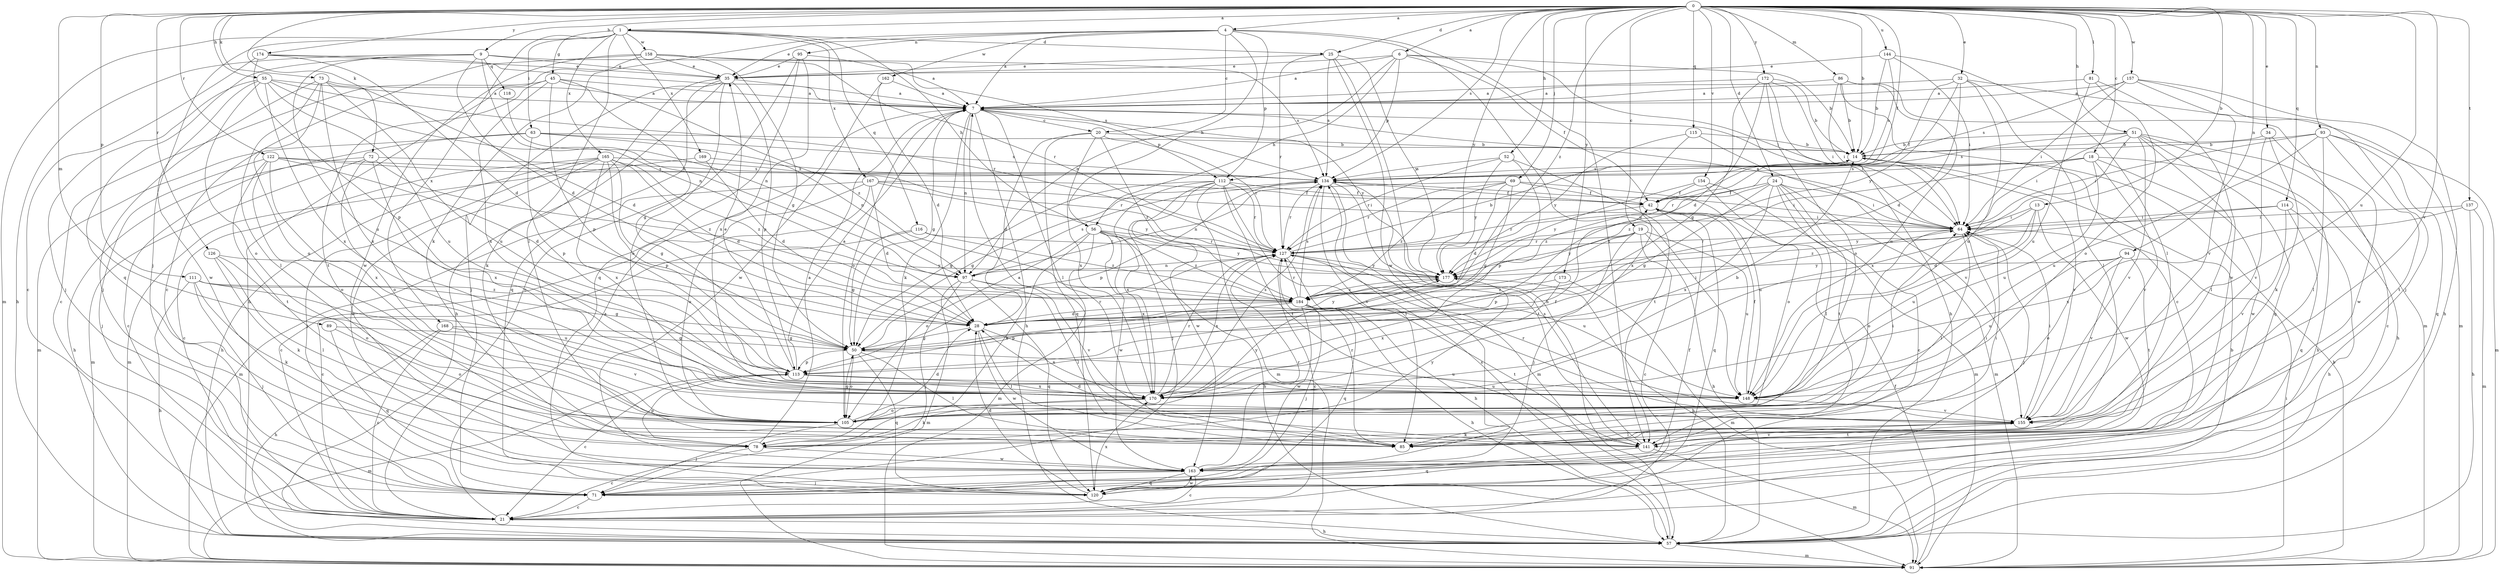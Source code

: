 strict digraph  {
0;
1;
4;
6;
7;
9;
13;
14;
18;
19;
20;
21;
24;
25;
28;
32;
34;
35;
42;
45;
50;
51;
52;
55;
56;
57;
63;
64;
69;
71;
72;
73;
78;
81;
85;
86;
89;
91;
93;
94;
95;
97;
105;
111;
112;
113;
114;
115;
116;
118;
120;
122;
126;
127;
134;
137;
141;
144;
148;
154;
155;
157;
158;
162;
163;
165;
167;
168;
169;
170;
172;
173;
174;
177;
184;
0 -> 1  [label=a];
0 -> 4  [label=a];
0 -> 6  [label=a];
0 -> 9  [label=b];
0 -> 13  [label=b];
0 -> 14  [label=b];
0 -> 18  [label=c];
0 -> 19  [label=c];
0 -> 24  [label=d];
0 -> 25  [label=d];
0 -> 32  [label=e];
0 -> 34  [label=e];
0 -> 42  [label=f];
0 -> 51  [label=h];
0 -> 52  [label=h];
0 -> 55  [label=h];
0 -> 69  [label=j];
0 -> 72  [label=k];
0 -> 73  [label=k];
0 -> 81  [label=l];
0 -> 86  [label=m];
0 -> 89  [label=m];
0 -> 93  [label=n];
0 -> 94  [label=n];
0 -> 111  [label=p];
0 -> 114  [label=q];
0 -> 115  [label=q];
0 -> 122  [label=r];
0 -> 126  [label=r];
0 -> 134  [label=s];
0 -> 137  [label=t];
0 -> 144  [label=u];
0 -> 148  [label=u];
0 -> 154  [label=v];
0 -> 155  [label=v];
0 -> 157  [label=w];
0 -> 172  [label=y];
0 -> 173  [label=y];
0 -> 174  [label=y];
0 -> 177  [label=y];
0 -> 184  [label=z];
1 -> 25  [label=d];
1 -> 45  [label=g];
1 -> 56  [label=h];
1 -> 63  [label=i];
1 -> 71  [label=j];
1 -> 85  [label=l];
1 -> 91  [label=m];
1 -> 116  [label=q];
1 -> 158  [label=w];
1 -> 165  [label=x];
1 -> 167  [label=x];
1 -> 168  [label=x];
1 -> 169  [label=x];
4 -> 7  [label=a];
4 -> 20  [label=c];
4 -> 35  [label=e];
4 -> 56  [label=h];
4 -> 78  [label=k];
4 -> 95  [label=n];
4 -> 112  [label=p];
4 -> 141  [label=t];
4 -> 148  [label=u];
4 -> 162  [label=w];
6 -> 7  [label=a];
6 -> 14  [label=b];
6 -> 35  [label=e];
6 -> 42  [label=f];
6 -> 56  [label=h];
6 -> 64  [label=i];
6 -> 97  [label=n];
6 -> 112  [label=p];
7 -> 20  [label=c];
7 -> 50  [label=g];
7 -> 57  [label=h];
7 -> 64  [label=i];
7 -> 78  [label=k];
7 -> 85  [label=l];
7 -> 97  [label=n];
7 -> 105  [label=o];
7 -> 112  [label=p];
7 -> 177  [label=y];
9 -> 28  [label=d];
9 -> 35  [label=e];
9 -> 57  [label=h];
9 -> 97  [label=n];
9 -> 118  [label=q];
9 -> 120  [label=q];
9 -> 134  [label=s];
9 -> 148  [label=u];
13 -> 28  [label=d];
13 -> 64  [label=i];
13 -> 148  [label=u];
13 -> 163  [label=w];
13 -> 177  [label=y];
14 -> 134  [label=s];
14 -> 155  [label=v];
18 -> 57  [label=h];
18 -> 127  [label=r];
18 -> 134  [label=s];
18 -> 148  [label=u];
18 -> 155  [label=v];
18 -> 163  [label=w];
18 -> 184  [label=z];
19 -> 21  [label=c];
19 -> 57  [label=h];
19 -> 71  [label=j];
19 -> 113  [label=p];
19 -> 127  [label=r];
19 -> 148  [label=u];
19 -> 177  [label=y];
20 -> 14  [label=b];
20 -> 28  [label=d];
20 -> 120  [label=q];
20 -> 127  [label=r];
20 -> 170  [label=x];
20 -> 184  [label=z];
21 -> 7  [label=a];
21 -> 57  [label=h];
24 -> 21  [label=c];
24 -> 42  [label=f];
24 -> 50  [label=g];
24 -> 64  [label=i];
24 -> 85  [label=l];
24 -> 91  [label=m];
24 -> 141  [label=t];
24 -> 170  [label=x];
24 -> 184  [label=z];
25 -> 35  [label=e];
25 -> 57  [label=h];
25 -> 127  [label=r];
25 -> 134  [label=s];
25 -> 163  [label=w];
25 -> 177  [label=y];
28 -> 50  [label=g];
28 -> 64  [label=i];
28 -> 85  [label=l];
28 -> 163  [label=w];
28 -> 170  [label=x];
28 -> 177  [label=y];
32 -> 7  [label=a];
32 -> 28  [label=d];
32 -> 42  [label=f];
32 -> 85  [label=l];
32 -> 91  [label=m];
32 -> 148  [label=u];
32 -> 177  [label=y];
34 -> 14  [label=b];
34 -> 78  [label=k];
34 -> 155  [label=v];
34 -> 163  [label=w];
35 -> 7  [label=a];
35 -> 57  [label=h];
35 -> 71  [label=j];
35 -> 78  [label=k];
35 -> 105  [label=o];
35 -> 113  [label=p];
35 -> 120  [label=q];
42 -> 64  [label=i];
42 -> 120  [label=q];
42 -> 127  [label=r];
45 -> 7  [label=a];
45 -> 21  [label=c];
45 -> 50  [label=g];
45 -> 113  [label=p];
45 -> 141  [label=t];
45 -> 170  [label=x];
45 -> 184  [label=z];
50 -> 85  [label=l];
50 -> 105  [label=o];
50 -> 113  [label=p];
50 -> 120  [label=q];
50 -> 127  [label=r];
50 -> 148  [label=u];
51 -> 14  [label=b];
51 -> 21  [label=c];
51 -> 57  [label=h];
51 -> 64  [label=i];
51 -> 85  [label=l];
51 -> 120  [label=q];
51 -> 134  [label=s];
51 -> 155  [label=v];
51 -> 170  [label=x];
52 -> 113  [label=p];
52 -> 127  [label=r];
52 -> 134  [label=s];
52 -> 141  [label=t];
52 -> 177  [label=y];
55 -> 7  [label=a];
55 -> 71  [label=j];
55 -> 97  [label=n];
55 -> 105  [label=o];
55 -> 127  [label=r];
55 -> 148  [label=u];
55 -> 163  [label=w];
55 -> 170  [label=x];
56 -> 57  [label=h];
56 -> 78  [label=k];
56 -> 91  [label=m];
56 -> 105  [label=o];
56 -> 127  [label=r];
56 -> 163  [label=w];
56 -> 170  [label=x];
56 -> 177  [label=y];
56 -> 184  [label=z];
57 -> 14  [label=b];
57 -> 91  [label=m];
57 -> 134  [label=s];
63 -> 14  [label=b];
63 -> 21  [label=c];
63 -> 91  [label=m];
63 -> 97  [label=n];
63 -> 113  [label=p];
63 -> 134  [label=s];
64 -> 7  [label=a];
64 -> 71  [label=j];
64 -> 85  [label=l];
64 -> 105  [label=o];
64 -> 127  [label=r];
69 -> 28  [label=d];
69 -> 42  [label=f];
69 -> 50  [label=g];
69 -> 97  [label=n];
69 -> 127  [label=r];
69 -> 148  [label=u];
69 -> 184  [label=z];
71 -> 21  [label=c];
71 -> 42  [label=f];
72 -> 57  [label=h];
72 -> 91  [label=m];
72 -> 105  [label=o];
72 -> 134  [label=s];
72 -> 170  [label=x];
72 -> 184  [label=z];
73 -> 7  [label=a];
73 -> 28  [label=d];
73 -> 71  [label=j];
73 -> 85  [label=l];
73 -> 105  [label=o];
73 -> 148  [label=u];
73 -> 170  [label=x];
78 -> 7  [label=a];
78 -> 21  [label=c];
78 -> 113  [label=p];
78 -> 163  [label=w];
78 -> 177  [label=y];
81 -> 7  [label=a];
81 -> 105  [label=o];
81 -> 148  [label=u];
81 -> 163  [label=w];
85 -> 7  [label=a];
85 -> 64  [label=i];
85 -> 127  [label=r];
86 -> 7  [label=a];
86 -> 14  [label=b];
86 -> 21  [label=c];
86 -> 64  [label=i];
86 -> 91  [label=m];
86 -> 148  [label=u];
89 -> 50  [label=g];
89 -> 105  [label=o];
89 -> 120  [label=q];
91 -> 14  [label=b];
91 -> 42  [label=f];
91 -> 64  [label=i];
93 -> 14  [label=b];
93 -> 64  [label=i];
93 -> 85  [label=l];
93 -> 91  [label=m];
93 -> 120  [label=q];
93 -> 141  [label=t];
93 -> 148  [label=u];
94 -> 105  [label=o];
94 -> 141  [label=t];
94 -> 148  [label=u];
94 -> 155  [label=v];
94 -> 177  [label=y];
95 -> 7  [label=a];
95 -> 21  [label=c];
95 -> 35  [label=e];
95 -> 120  [label=q];
95 -> 170  [label=x];
97 -> 71  [label=j];
97 -> 85  [label=l];
97 -> 91  [label=m];
97 -> 120  [label=q];
97 -> 134  [label=s];
97 -> 155  [label=v];
105 -> 28  [label=d];
105 -> 50  [label=g];
105 -> 64  [label=i];
105 -> 71  [label=j];
105 -> 177  [label=y];
111 -> 50  [label=g];
111 -> 57  [label=h];
111 -> 71  [label=j];
111 -> 78  [label=k];
111 -> 148  [label=u];
111 -> 184  [label=z];
112 -> 42  [label=f];
112 -> 50  [label=g];
112 -> 71  [label=j];
112 -> 91  [label=m];
112 -> 127  [label=r];
112 -> 141  [label=t];
112 -> 155  [label=v];
112 -> 163  [label=w];
112 -> 170  [label=x];
113 -> 7  [label=a];
113 -> 21  [label=c];
113 -> 35  [label=e];
113 -> 91  [label=m];
113 -> 148  [label=u];
113 -> 170  [label=x];
114 -> 57  [label=h];
114 -> 64  [label=i];
114 -> 120  [label=q];
114 -> 155  [label=v];
114 -> 184  [label=z];
115 -> 14  [label=b];
115 -> 155  [label=v];
115 -> 170  [label=x];
115 -> 177  [label=y];
116 -> 21  [label=c];
116 -> 50  [label=g];
116 -> 127  [label=r];
116 -> 184  [label=z];
118 -> 97  [label=n];
120 -> 28  [label=d];
120 -> 163  [label=w];
120 -> 170  [label=x];
122 -> 28  [label=d];
122 -> 71  [label=j];
122 -> 105  [label=o];
122 -> 127  [label=r];
122 -> 134  [label=s];
122 -> 141  [label=t];
122 -> 170  [label=x];
126 -> 78  [label=k];
126 -> 85  [label=l];
126 -> 105  [label=o];
126 -> 177  [label=y];
127 -> 14  [label=b];
127 -> 21  [label=c];
127 -> 57  [label=h];
127 -> 97  [label=n];
127 -> 148  [label=u];
127 -> 170  [label=x];
127 -> 177  [label=y];
134 -> 42  [label=f];
134 -> 50  [label=g];
134 -> 64  [label=i];
134 -> 85  [label=l];
134 -> 91  [label=m];
134 -> 113  [label=p];
134 -> 127  [label=r];
134 -> 141  [label=t];
137 -> 57  [label=h];
137 -> 64  [label=i];
137 -> 91  [label=m];
137 -> 170  [label=x];
141 -> 28  [label=d];
141 -> 64  [label=i];
141 -> 91  [label=m];
141 -> 120  [label=q];
141 -> 134  [label=s];
141 -> 155  [label=v];
144 -> 14  [label=b];
144 -> 35  [label=e];
144 -> 64  [label=i];
144 -> 85  [label=l];
144 -> 134  [label=s];
148 -> 42  [label=f];
148 -> 155  [label=v];
154 -> 42  [label=f];
154 -> 91  [label=m];
154 -> 105  [label=o];
154 -> 177  [label=y];
155 -> 64  [label=i];
155 -> 78  [label=k];
155 -> 85  [label=l];
155 -> 127  [label=r];
155 -> 141  [label=t];
157 -> 7  [label=a];
157 -> 57  [label=h];
157 -> 64  [label=i];
157 -> 71  [label=j];
157 -> 134  [label=s];
157 -> 155  [label=v];
158 -> 21  [label=c];
158 -> 35  [label=e];
158 -> 50  [label=g];
158 -> 57  [label=h];
158 -> 127  [label=r];
158 -> 134  [label=s];
158 -> 163  [label=w];
162 -> 7  [label=a];
162 -> 28  [label=d];
162 -> 163  [label=w];
163 -> 21  [label=c];
163 -> 71  [label=j];
163 -> 120  [label=q];
163 -> 127  [label=r];
165 -> 21  [label=c];
165 -> 28  [label=d];
165 -> 50  [label=g];
165 -> 57  [label=h];
165 -> 71  [label=j];
165 -> 113  [label=p];
165 -> 134  [label=s];
165 -> 163  [label=w];
165 -> 170  [label=x];
165 -> 184  [label=z];
167 -> 21  [label=c];
167 -> 28  [label=d];
167 -> 42  [label=f];
167 -> 64  [label=i];
167 -> 91  [label=m];
167 -> 105  [label=o];
167 -> 177  [label=y];
168 -> 21  [label=c];
168 -> 50  [label=g];
168 -> 57  [label=h];
168 -> 155  [label=v];
169 -> 28  [label=d];
169 -> 91  [label=m];
169 -> 134  [label=s];
170 -> 14  [label=b];
170 -> 42  [label=f];
170 -> 78  [label=k];
170 -> 105  [label=o];
170 -> 127  [label=r];
170 -> 134  [label=s];
172 -> 7  [label=a];
172 -> 14  [label=b];
172 -> 28  [label=d];
172 -> 50  [label=g];
172 -> 57  [label=h];
172 -> 64  [label=i];
172 -> 105  [label=o];
173 -> 91  [label=m];
173 -> 170  [label=x];
173 -> 184  [label=z];
174 -> 7  [label=a];
174 -> 21  [label=c];
174 -> 28  [label=d];
174 -> 35  [label=e];
174 -> 113  [label=p];
177 -> 57  [label=h];
177 -> 184  [label=z];
184 -> 28  [label=d];
184 -> 57  [label=h];
184 -> 71  [label=j];
184 -> 113  [label=p];
184 -> 120  [label=q];
184 -> 127  [label=r];
184 -> 134  [label=s];
184 -> 141  [label=t];
184 -> 163  [label=w];
}
